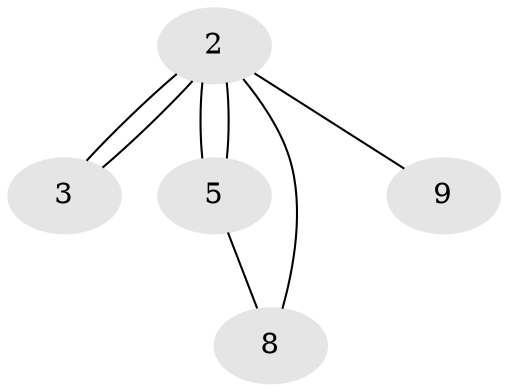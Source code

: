 // Generated by graph-tools (version 1.1) at 2025/46/02/15/25 05:46:28]
// undirected, 5 vertices, 7 edges
graph export_dot {
graph [start="1"]
  node [color=gray90,style=filled];
  2 [super="+1+4+6+7+10+12+13+14+19"];
  3 [super="+1"];
  5 [super="+12+17"];
  8 [super="+15"];
  9 [super="+11+16+18"];
  2 -- 3;
  2 -- 3;
  2 -- 5;
  2 -- 5;
  2 -- 8;
  2 -- 9;
  5 -- 8;
}

